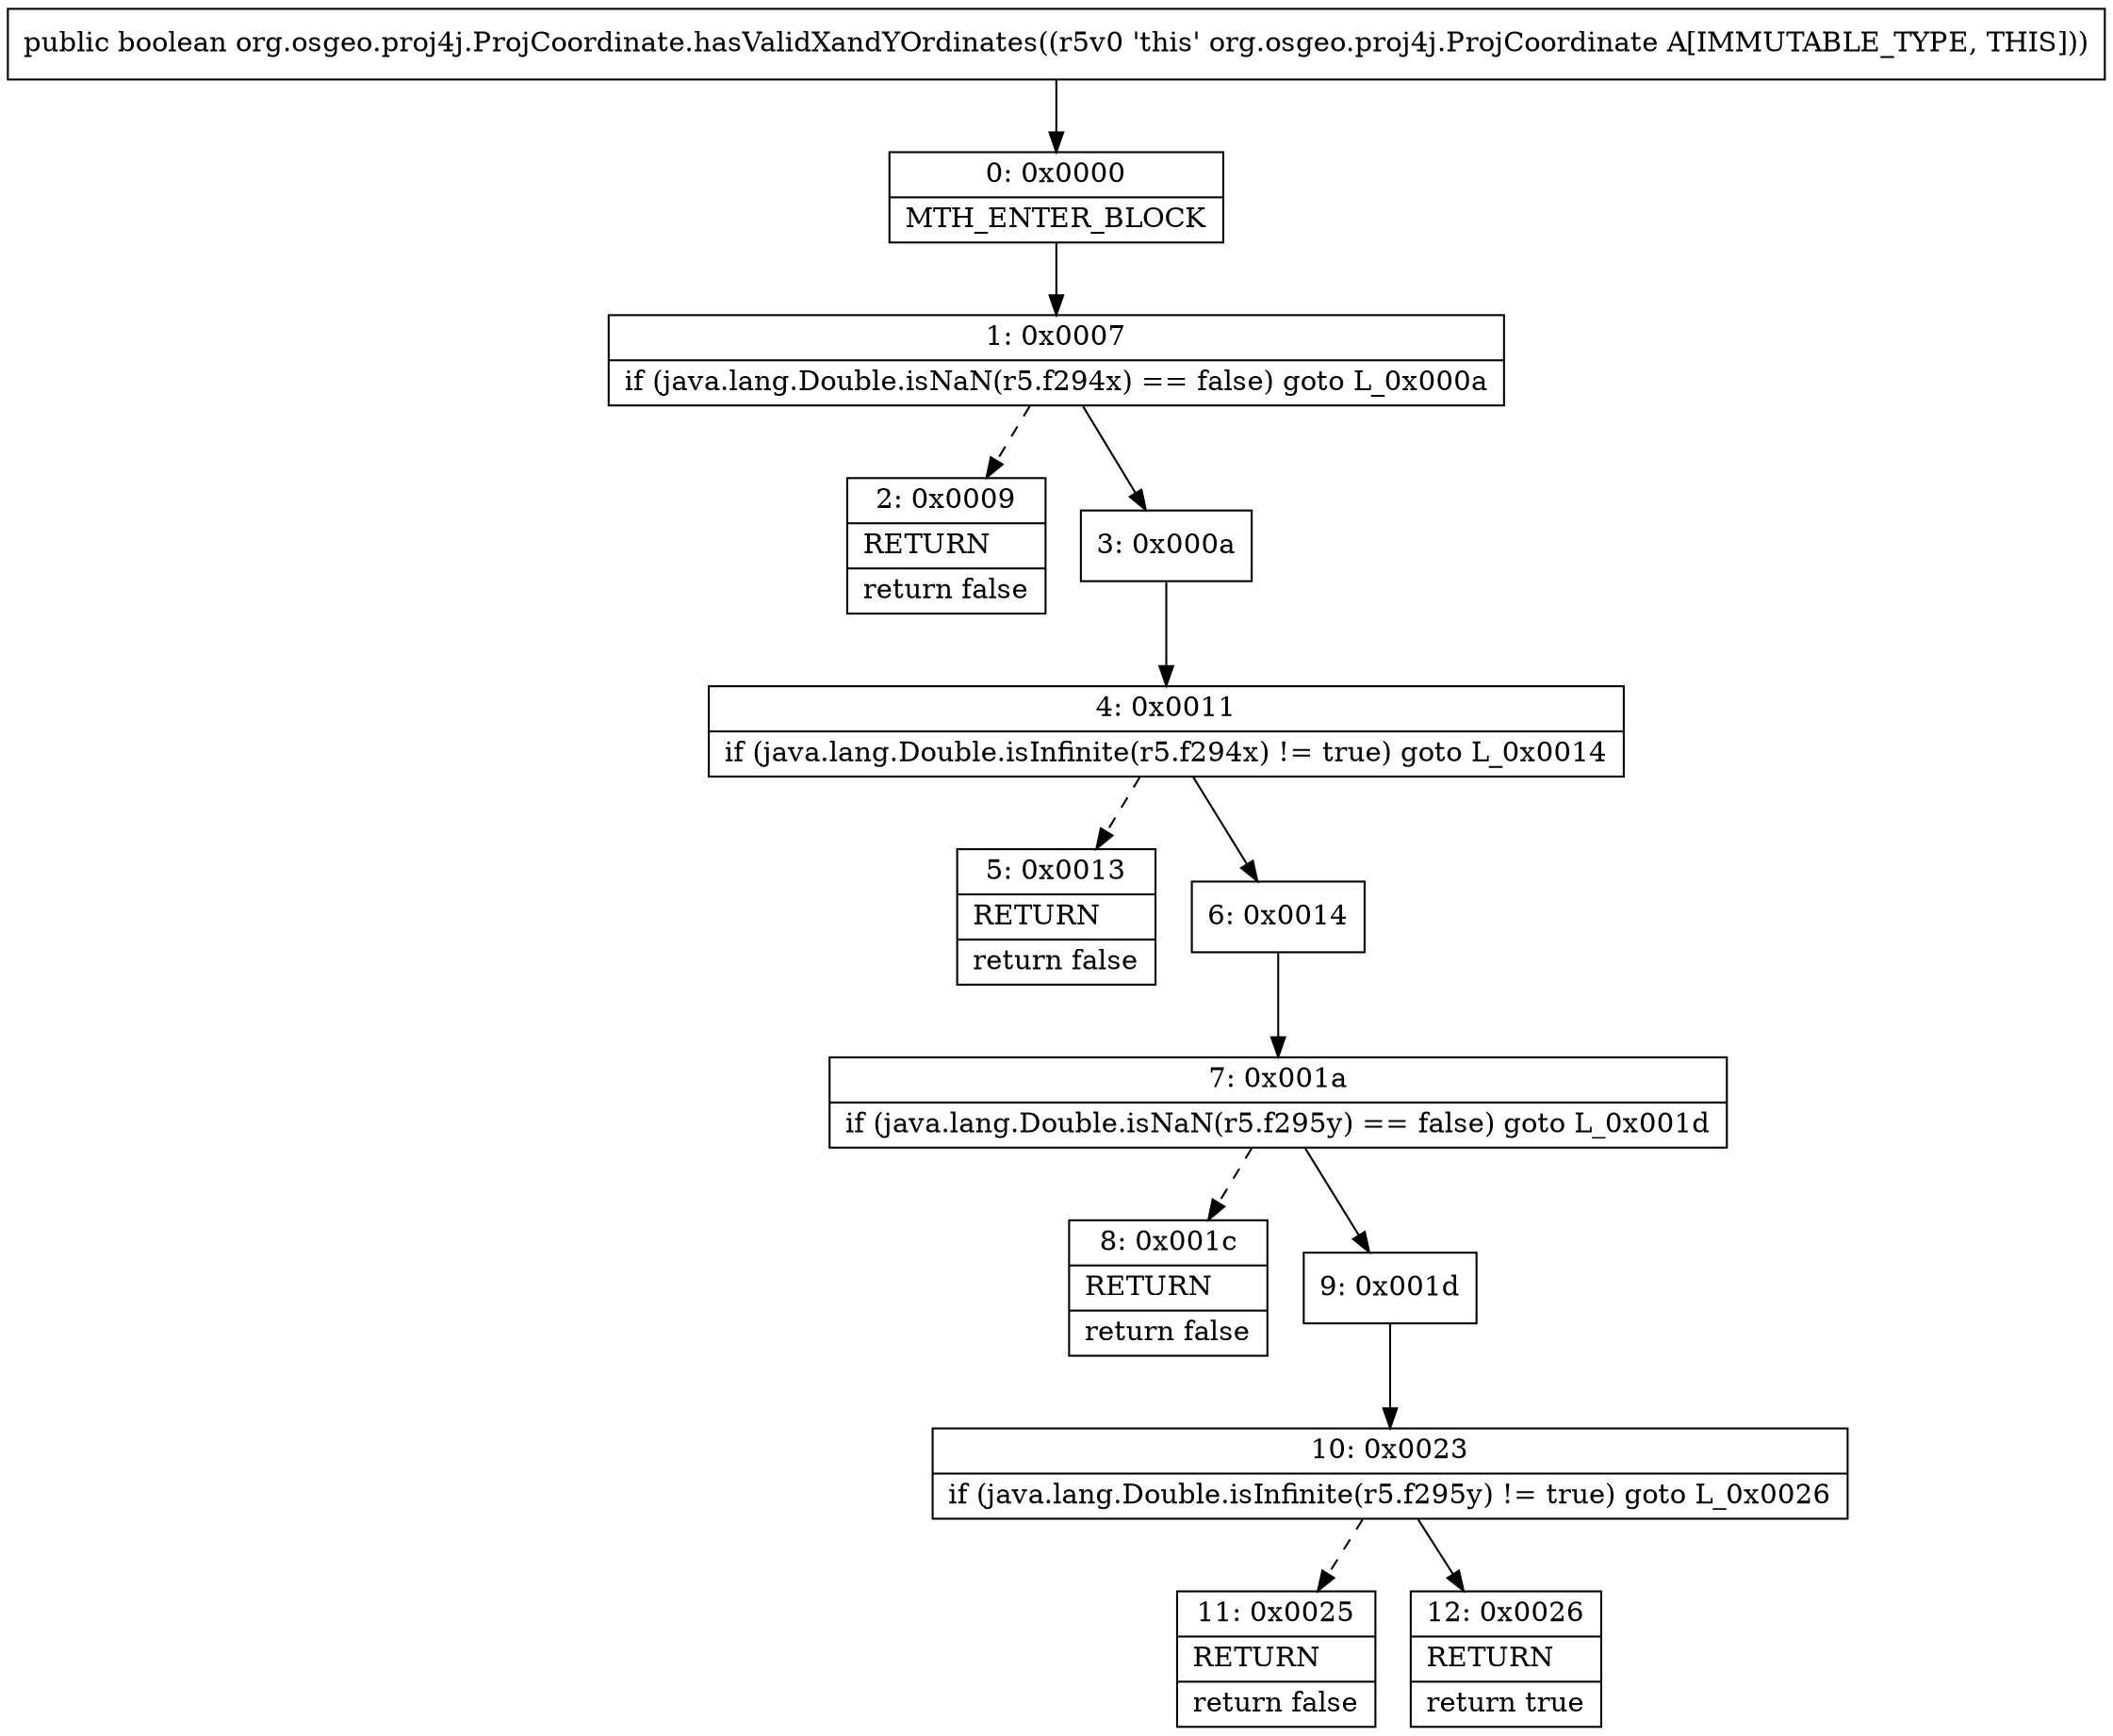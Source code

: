 digraph "CFG fororg.osgeo.proj4j.ProjCoordinate.hasValidXandYOrdinates()Z" {
Node_0 [shape=record,label="{0\:\ 0x0000|MTH_ENTER_BLOCK\l}"];
Node_1 [shape=record,label="{1\:\ 0x0007|if (java.lang.Double.isNaN(r5.f294x) == false) goto L_0x000a\l}"];
Node_2 [shape=record,label="{2\:\ 0x0009|RETURN\l|return false\l}"];
Node_3 [shape=record,label="{3\:\ 0x000a}"];
Node_4 [shape=record,label="{4\:\ 0x0011|if (java.lang.Double.isInfinite(r5.f294x) != true) goto L_0x0014\l}"];
Node_5 [shape=record,label="{5\:\ 0x0013|RETURN\l|return false\l}"];
Node_6 [shape=record,label="{6\:\ 0x0014}"];
Node_7 [shape=record,label="{7\:\ 0x001a|if (java.lang.Double.isNaN(r5.f295y) == false) goto L_0x001d\l}"];
Node_8 [shape=record,label="{8\:\ 0x001c|RETURN\l|return false\l}"];
Node_9 [shape=record,label="{9\:\ 0x001d}"];
Node_10 [shape=record,label="{10\:\ 0x0023|if (java.lang.Double.isInfinite(r5.f295y) != true) goto L_0x0026\l}"];
Node_11 [shape=record,label="{11\:\ 0x0025|RETURN\l|return false\l}"];
Node_12 [shape=record,label="{12\:\ 0x0026|RETURN\l|return true\l}"];
MethodNode[shape=record,label="{public boolean org.osgeo.proj4j.ProjCoordinate.hasValidXandYOrdinates((r5v0 'this' org.osgeo.proj4j.ProjCoordinate A[IMMUTABLE_TYPE, THIS])) }"];
MethodNode -> Node_0;
Node_0 -> Node_1;
Node_1 -> Node_2[style=dashed];
Node_1 -> Node_3;
Node_3 -> Node_4;
Node_4 -> Node_5[style=dashed];
Node_4 -> Node_6;
Node_6 -> Node_7;
Node_7 -> Node_8[style=dashed];
Node_7 -> Node_9;
Node_9 -> Node_10;
Node_10 -> Node_11[style=dashed];
Node_10 -> Node_12;
}

